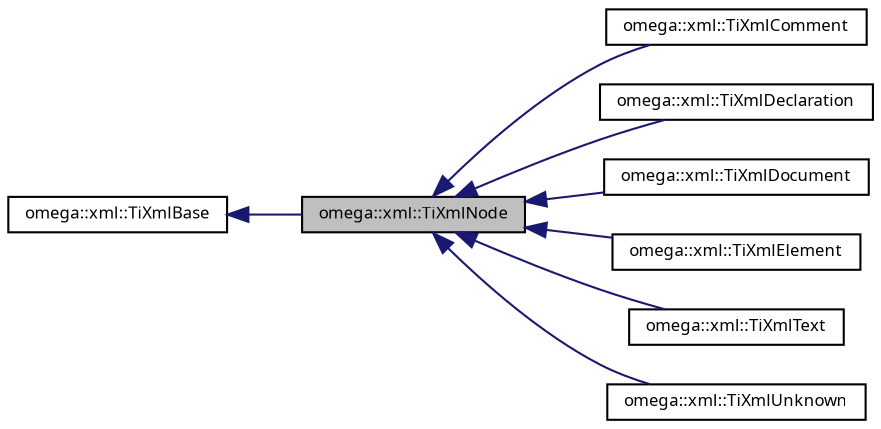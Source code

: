 digraph "omega::xml::TiXmlNode"
{
  bgcolor="transparent";
  edge [fontname="FreeSans.ttf",fontsize="8",labelfontname="FreeSans.ttf",labelfontsize="8"];
  node [fontname="FreeSans.ttf",fontsize="8",shape=record];
  rankdir="LR";
  Node1 [label="omega::xml::TiXmlNode",height=0.2,width=0.4,color="black", fillcolor="grey75", style="filled" fontcolor="black"];
  Node2 -> Node1 [dir="back",color="midnightblue",fontsize="8",style="solid",fontname="FreeSans.ttf"];
  Node2 [label="omega::xml::TiXmlBase",height=0.2,width=0.4,color="black",URL="$classomega_1_1xml_1_1_ti_xml_base.html",tooltip="TiXmlBase is a base class for every class in TinyXml. "];
  Node1 -> Node3 [dir="back",color="midnightblue",fontsize="8",style="solid",fontname="FreeSans.ttf"];
  Node3 [label="omega::xml::TiXmlComment",height=0.2,width=0.4,color="black",URL="$classomega_1_1xml_1_1_ti_xml_comment.html",tooltip="An XML comment. "];
  Node1 -> Node4 [dir="back",color="midnightblue",fontsize="8",style="solid",fontname="FreeSans.ttf"];
  Node4 [label="omega::xml::TiXmlDeclaration",height=0.2,width=0.4,color="black",URL="$classomega_1_1xml_1_1_ti_xml_declaration.html",tooltip="In correct XML the declaration is the first entry in the file. "];
  Node1 -> Node5 [dir="back",color="midnightblue",fontsize="8",style="solid",fontname="FreeSans.ttf"];
  Node5 [label="omega::xml::TiXmlDocument",height=0.2,width=0.4,color="black",URL="$classomega_1_1xml_1_1_ti_xml_document.html",tooltip="Always the top level node. "];
  Node1 -> Node6 [dir="back",color="midnightblue",fontsize="8",style="solid",fontname="FreeSans.ttf"];
  Node6 [label="omega::xml::TiXmlElement",height=0.2,width=0.4,color="black",URL="$classomega_1_1xml_1_1_ti_xml_element.html",tooltip="The element is a container class. "];
  Node1 -> Node7 [dir="back",color="midnightblue",fontsize="8",style="solid",fontname="FreeSans.ttf"];
  Node7 [label="omega::xml::TiXmlText",height=0.2,width=0.4,color="black",URL="$classomega_1_1xml_1_1_ti_xml_text.html",tooltip="XML text. "];
  Node1 -> Node8 [dir="back",color="midnightblue",fontsize="8",style="solid",fontname="FreeSans.ttf"];
  Node8 [label="omega::xml::TiXmlUnknown",height=0.2,width=0.4,color="black",URL="$classomega_1_1xml_1_1_ti_xml_unknown.html",tooltip="Any tag that tinyXml doesn&#39;t recognize is saved as an unknown. "];
}
